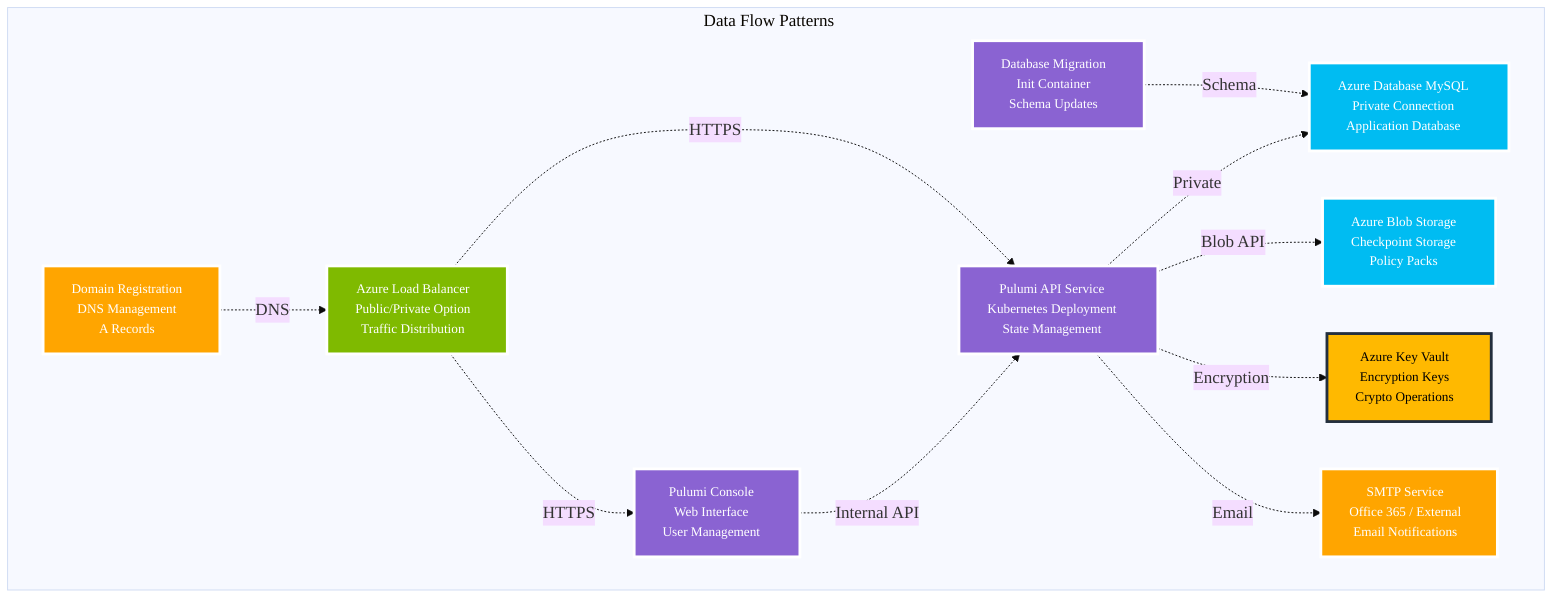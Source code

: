 %%{init: {'theme':'base', 'themeVariables': {'fontSize': '18px', 'fontFamily': 'Arial, sans-serif'}}}%%
graph TD
    classDef storage fill:#00BCF2,stroke:#FFFFFF,stroke-width:3px,color:#FFFFFF,font-size:14px
    classDef pulumi fill:#8A63D2,stroke:#FFFFFF,stroke-width:3px,color:#FFFFFF,font-size:14px
    classDef network fill:#7FBA00,stroke:#FFFFFF,stroke-width:3px,color:#FFFFFF,font-size:14px
    classDef external fill:#FFA500,stroke:#FFFFFF,stroke-width:3px,color:#FFFFFF,font-size:14px
    classDef security fill:#FFB900,stroke:#232F3E,stroke-width:3px,color:#000000,font-size:14px
    
    subgraph FLOW["Data Flow Patterns"]
        API[Pulumi API Service<br/>Kubernetes Deployment<br/>State Management]:::pulumi
        CONSOLE[Pulumi Console<br/>Web Interface<br/>User Management]:::pulumi
        MIGRATION[Database Migration<br/>Init Container<br/>Schema Updates]:::pulumi
        
        MYSQL_DB[Azure Database MySQL<br/>Private Connection<br/>Application Database]:::storage
        BLOB_STORAGE[Azure Blob Storage<br/>Checkpoint Storage<br/>Policy Packs]:::storage
        KEY_VAULT_ENC[Azure Key Vault<br/>Encryption Keys<br/>Crypto Operations]:::security
        
        AZURE_LB[Azure Load Balancer<br/>Public/Private Option<br/>Traffic Distribution]:::network
        
        DNS_EXT[Domain Registration<br/>DNS Management<br/>A Records]:::external
        SMTP_EXT[SMTP Service<br/>Office 365 / External<br/>Email Notifications]:::external
    end
    
    API -.->|Private| MYSQL_DB
    API -.->|Blob API| BLOB_STORAGE
    API -.->|Encryption| KEY_VAULT_ENC
    API -.->|Email| SMTP_EXT
    
    CONSOLE -.->|Internal API| API
    MIGRATION -.->|Schema| MYSQL_DB
    
    AZURE_LB -.->|HTTPS| API
    AZURE_LB -.->|HTTPS| CONSOLE
    DNS_EXT -.->|DNS| AZURE_LB
